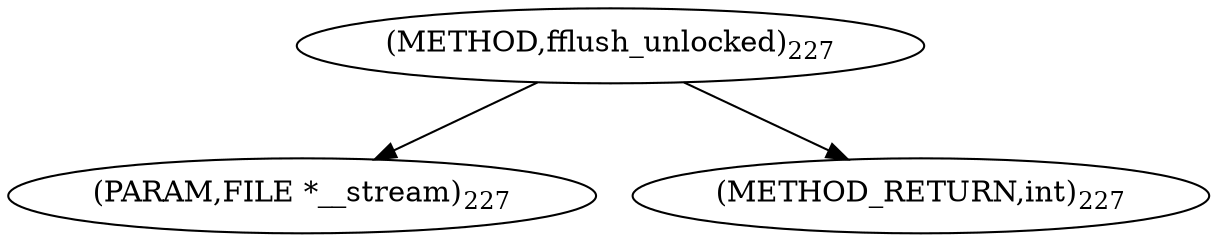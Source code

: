digraph "fflush_unlocked" {  
"2511" [label = <(METHOD,fflush_unlocked)<SUB>227</SUB>> ]
"2512" [label = <(PARAM,FILE *__stream)<SUB>227</SUB>> ]
"2513" [label = <(METHOD_RETURN,int)<SUB>227</SUB>> ]
  "2511" -> "2512" 
  "2511" -> "2513" 
}

